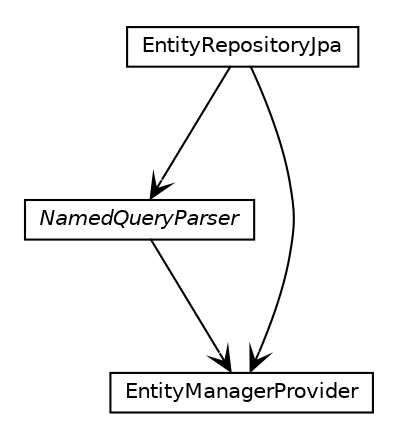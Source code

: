 #!/usr/local/bin/dot
#
# Class diagram 
# Generated by UMLGraph version R5_6_6-8-g8d7759 (http://www.umlgraph.org/)
#

digraph G {
	edge [fontname="Helvetica",fontsize=10,labelfontname="Helvetica",labelfontsize=10];
	node [fontname="Helvetica",fontsize=10,shape=plaintext];
	nodesep=0.25;
	ranksep=0.5;
	// org.dayatang.persistence.jpa.NamedQueryParser
	c0 [label=<<table title="org.dayatang.persistence.jpa.NamedQueryParser" border="0" cellborder="1" cellspacing="0" cellpadding="2" port="p" href="./NamedQueryParser.html">
		<tr><td><table border="0" cellspacing="0" cellpadding="1">
<tr><td align="center" balign="center"><font face="Helvetica-Oblique"> NamedQueryParser </font></td></tr>
		</table></td></tr>
		</table>>, URL="./NamedQueryParser.html", fontname="Helvetica", fontcolor="black", fontsize=10.0];
	// org.dayatang.persistence.jpa.EntityRepositoryJpa
	c1 [label=<<table title="org.dayatang.persistence.jpa.EntityRepositoryJpa" border="0" cellborder="1" cellspacing="0" cellpadding="2" port="p" href="./EntityRepositoryJpa.html">
		<tr><td><table border="0" cellspacing="0" cellpadding="1">
<tr><td align="center" balign="center"> EntityRepositoryJpa </td></tr>
		</table></td></tr>
		</table>>, URL="./EntityRepositoryJpa.html", fontname="Helvetica", fontcolor="black", fontsize=10.0];
	// org.dayatang.persistence.jpa.EntityManagerProvider
	c2 [label=<<table title="org.dayatang.persistence.jpa.EntityManagerProvider" border="0" cellborder="1" cellspacing="0" cellpadding="2" port="p" href="./EntityManagerProvider.html">
		<tr><td><table border="0" cellspacing="0" cellpadding="1">
<tr><td align="center" balign="center"> EntityManagerProvider </td></tr>
		</table></td></tr>
		</table>>, URL="./EntityManagerProvider.html", fontname="Helvetica", fontcolor="black", fontsize=10.0];
	// org.dayatang.persistence.jpa.NamedQueryParser NAVASSOC org.dayatang.persistence.jpa.EntityManagerProvider
	c0:p -> c2:p [taillabel="", label=" "headlabel="", fontname="Helvetica", fontcolor="black", fontsize=10.0, color="black", arrowhead=open];
	// org.dayatang.persistence.jpa.EntityRepositoryJpa NAVASSOC org.dayatang.persistence.jpa.NamedQueryParser
	c1:p -> c0:p [taillabel="", label=" "headlabel="", fontname="Helvetica", fontcolor="black", fontsize=10.0, color="black", arrowhead=open];
	// org.dayatang.persistence.jpa.EntityRepositoryJpa NAVASSOC org.dayatang.persistence.jpa.EntityManagerProvider
	c1:p -> c2:p [taillabel="", label=" "headlabel="", fontname="Helvetica", fontcolor="black", fontsize=10.0, color="black", arrowhead=open];
}

